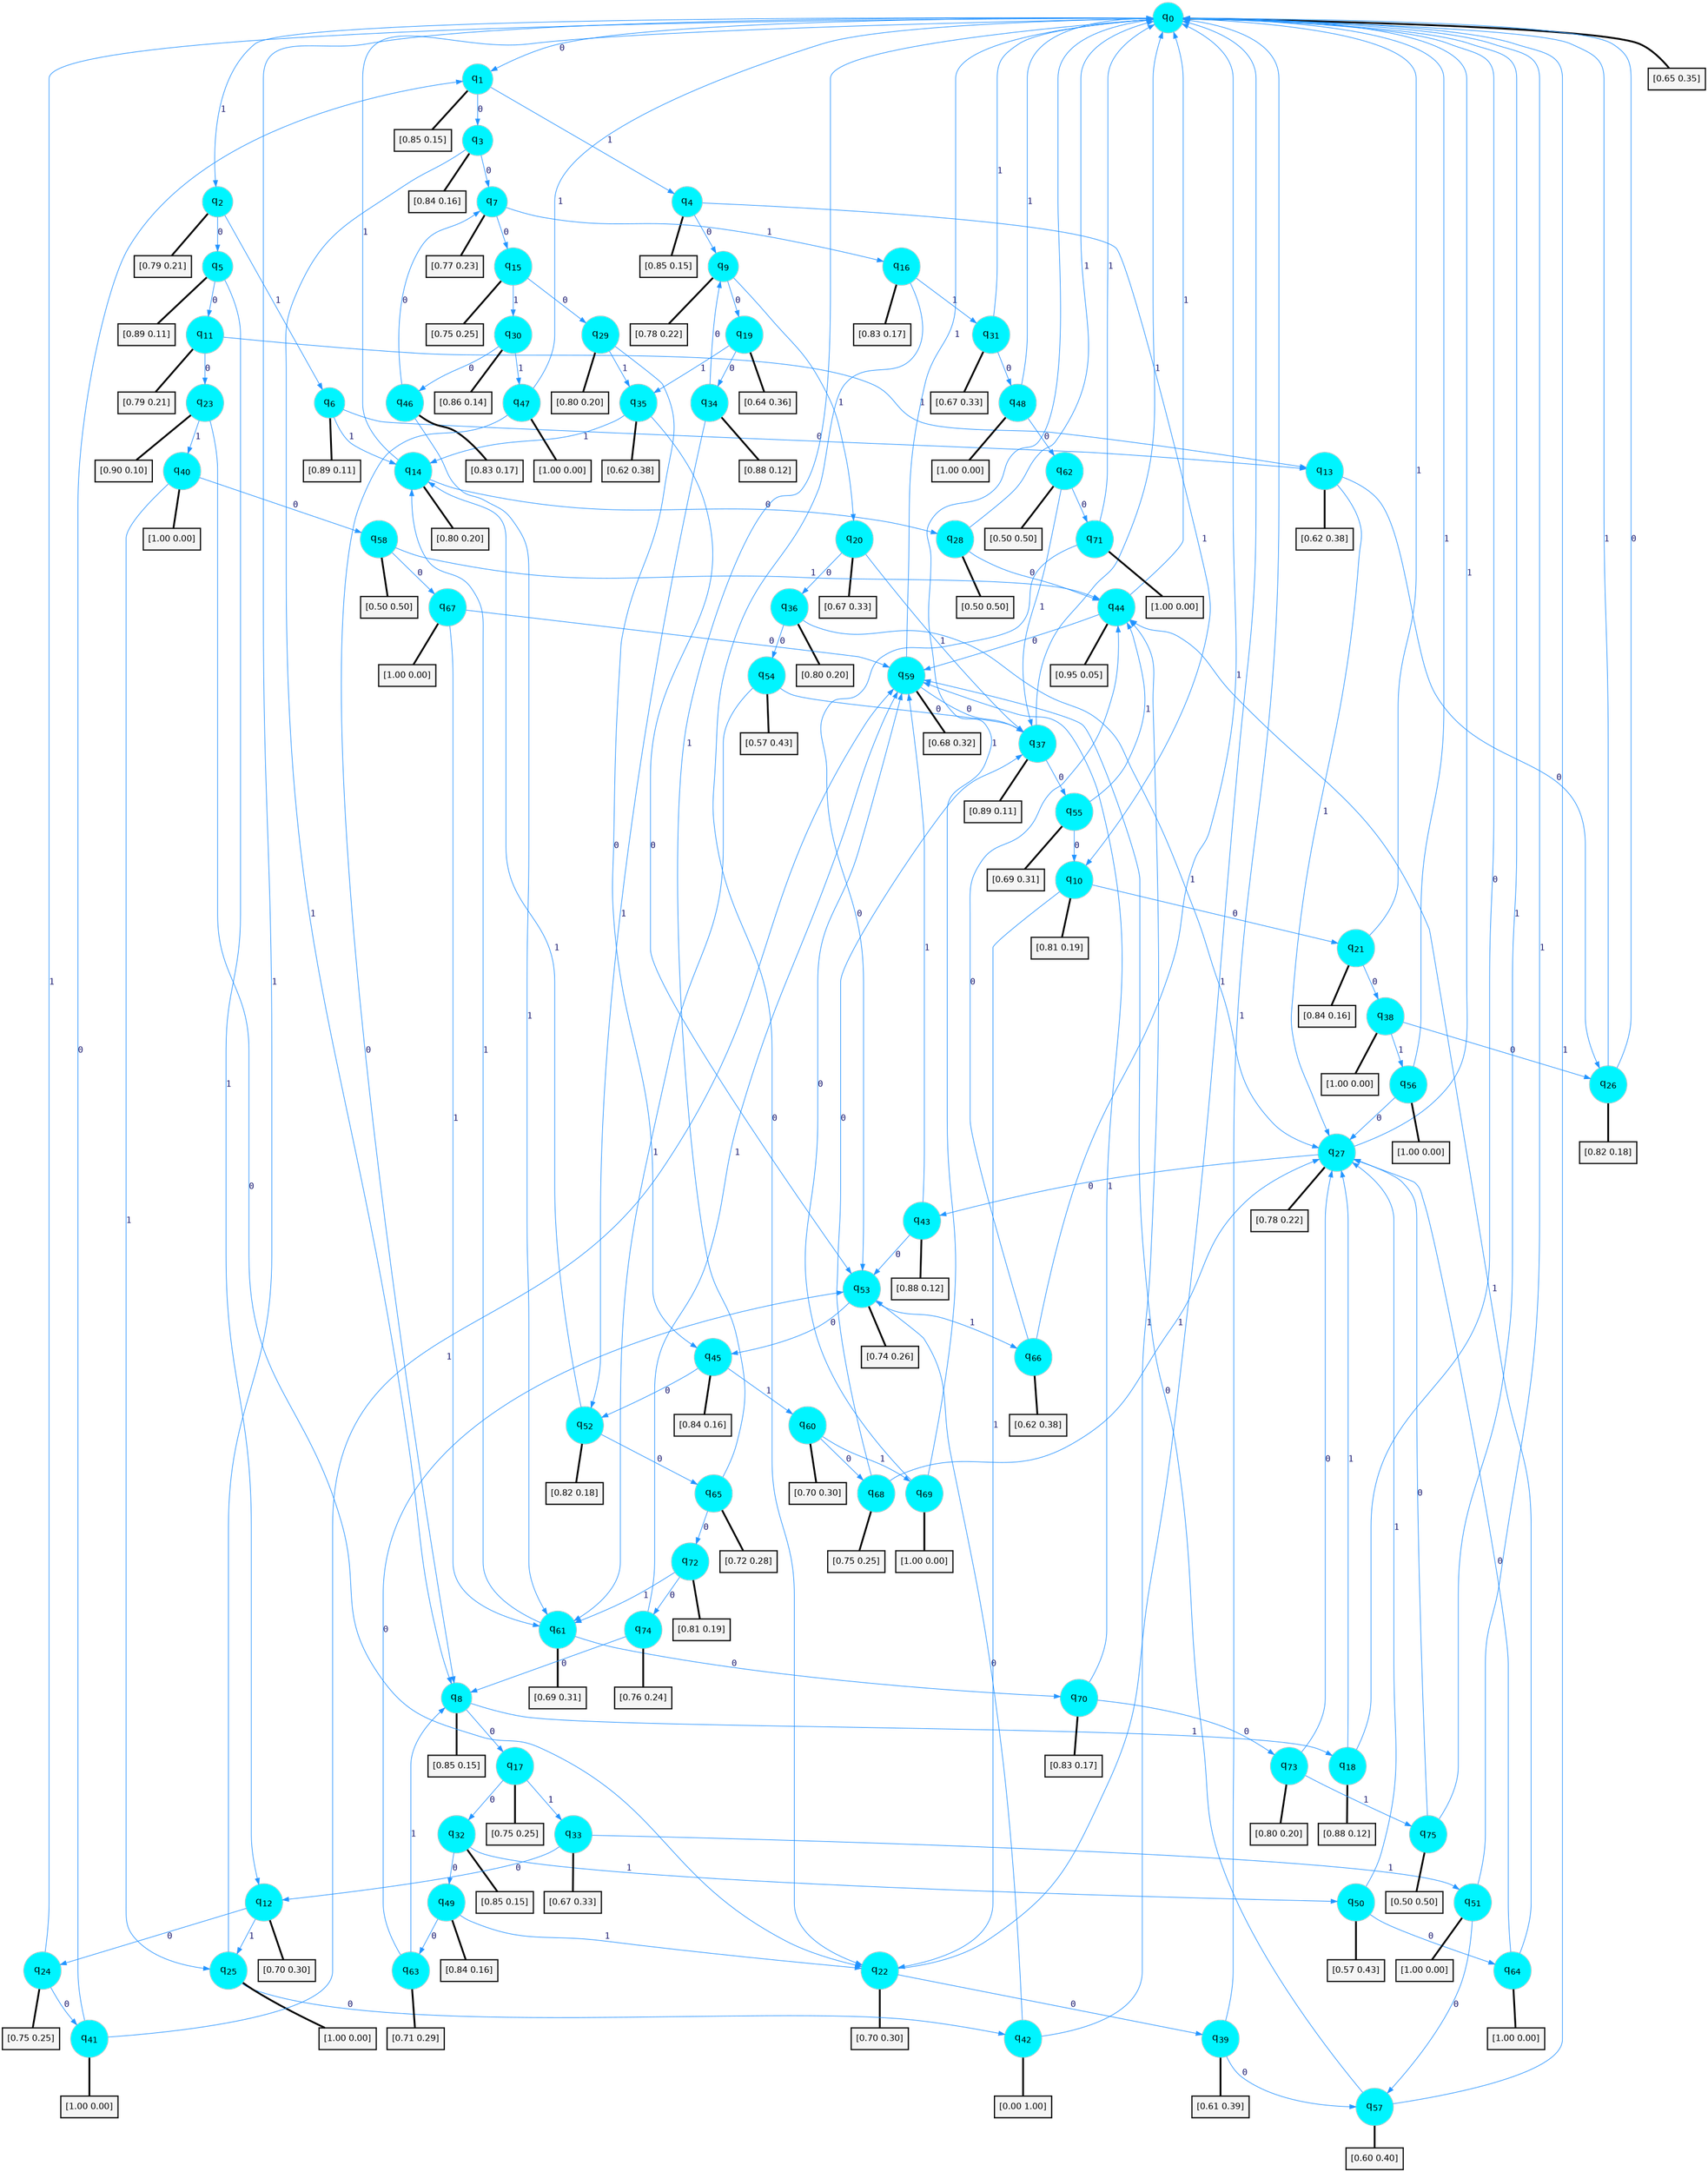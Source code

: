 digraph G {
graph [
bgcolor=transparent, dpi=300, rankdir=TD, size="40,25"];
node [
color=gray, fillcolor=turquoise1, fontcolor=black, fontname=Helvetica, fontsize=16, fontweight=bold, shape=circle, style=filled];
edge [
arrowsize=1, color=dodgerblue1, fontcolor=midnightblue, fontname=courier, fontweight=bold, penwidth=1, style=solid, weight=20];
0[label=<q<SUB>0</SUB>>];
1[label=<q<SUB>1</SUB>>];
2[label=<q<SUB>2</SUB>>];
3[label=<q<SUB>3</SUB>>];
4[label=<q<SUB>4</SUB>>];
5[label=<q<SUB>5</SUB>>];
6[label=<q<SUB>6</SUB>>];
7[label=<q<SUB>7</SUB>>];
8[label=<q<SUB>8</SUB>>];
9[label=<q<SUB>9</SUB>>];
10[label=<q<SUB>10</SUB>>];
11[label=<q<SUB>11</SUB>>];
12[label=<q<SUB>12</SUB>>];
13[label=<q<SUB>13</SUB>>];
14[label=<q<SUB>14</SUB>>];
15[label=<q<SUB>15</SUB>>];
16[label=<q<SUB>16</SUB>>];
17[label=<q<SUB>17</SUB>>];
18[label=<q<SUB>18</SUB>>];
19[label=<q<SUB>19</SUB>>];
20[label=<q<SUB>20</SUB>>];
21[label=<q<SUB>21</SUB>>];
22[label=<q<SUB>22</SUB>>];
23[label=<q<SUB>23</SUB>>];
24[label=<q<SUB>24</SUB>>];
25[label=<q<SUB>25</SUB>>];
26[label=<q<SUB>26</SUB>>];
27[label=<q<SUB>27</SUB>>];
28[label=<q<SUB>28</SUB>>];
29[label=<q<SUB>29</SUB>>];
30[label=<q<SUB>30</SUB>>];
31[label=<q<SUB>31</SUB>>];
32[label=<q<SUB>32</SUB>>];
33[label=<q<SUB>33</SUB>>];
34[label=<q<SUB>34</SUB>>];
35[label=<q<SUB>35</SUB>>];
36[label=<q<SUB>36</SUB>>];
37[label=<q<SUB>37</SUB>>];
38[label=<q<SUB>38</SUB>>];
39[label=<q<SUB>39</SUB>>];
40[label=<q<SUB>40</SUB>>];
41[label=<q<SUB>41</SUB>>];
42[label=<q<SUB>42</SUB>>];
43[label=<q<SUB>43</SUB>>];
44[label=<q<SUB>44</SUB>>];
45[label=<q<SUB>45</SUB>>];
46[label=<q<SUB>46</SUB>>];
47[label=<q<SUB>47</SUB>>];
48[label=<q<SUB>48</SUB>>];
49[label=<q<SUB>49</SUB>>];
50[label=<q<SUB>50</SUB>>];
51[label=<q<SUB>51</SUB>>];
52[label=<q<SUB>52</SUB>>];
53[label=<q<SUB>53</SUB>>];
54[label=<q<SUB>54</SUB>>];
55[label=<q<SUB>55</SUB>>];
56[label=<q<SUB>56</SUB>>];
57[label=<q<SUB>57</SUB>>];
58[label=<q<SUB>58</SUB>>];
59[label=<q<SUB>59</SUB>>];
60[label=<q<SUB>60</SUB>>];
61[label=<q<SUB>61</SUB>>];
62[label=<q<SUB>62</SUB>>];
63[label=<q<SUB>63</SUB>>];
64[label=<q<SUB>64</SUB>>];
65[label=<q<SUB>65</SUB>>];
66[label=<q<SUB>66</SUB>>];
67[label=<q<SUB>67</SUB>>];
68[label=<q<SUB>68</SUB>>];
69[label=<q<SUB>69</SUB>>];
70[label=<q<SUB>70</SUB>>];
71[label=<q<SUB>71</SUB>>];
72[label=<q<SUB>72</SUB>>];
73[label=<q<SUB>73</SUB>>];
74[label=<q<SUB>74</SUB>>];
75[label=<q<SUB>75</SUB>>];
76[label="[0.65 0.35]", shape=box,fontcolor=black, fontname=Helvetica, fontsize=14, penwidth=2, fillcolor=whitesmoke,color=black];
77[label="[0.85 0.15]", shape=box,fontcolor=black, fontname=Helvetica, fontsize=14, penwidth=2, fillcolor=whitesmoke,color=black];
78[label="[0.79 0.21]", shape=box,fontcolor=black, fontname=Helvetica, fontsize=14, penwidth=2, fillcolor=whitesmoke,color=black];
79[label="[0.84 0.16]", shape=box,fontcolor=black, fontname=Helvetica, fontsize=14, penwidth=2, fillcolor=whitesmoke,color=black];
80[label="[0.85 0.15]", shape=box,fontcolor=black, fontname=Helvetica, fontsize=14, penwidth=2, fillcolor=whitesmoke,color=black];
81[label="[0.89 0.11]", shape=box,fontcolor=black, fontname=Helvetica, fontsize=14, penwidth=2, fillcolor=whitesmoke,color=black];
82[label="[0.89 0.11]", shape=box,fontcolor=black, fontname=Helvetica, fontsize=14, penwidth=2, fillcolor=whitesmoke,color=black];
83[label="[0.77 0.23]", shape=box,fontcolor=black, fontname=Helvetica, fontsize=14, penwidth=2, fillcolor=whitesmoke,color=black];
84[label="[0.85 0.15]", shape=box,fontcolor=black, fontname=Helvetica, fontsize=14, penwidth=2, fillcolor=whitesmoke,color=black];
85[label="[0.78 0.22]", shape=box,fontcolor=black, fontname=Helvetica, fontsize=14, penwidth=2, fillcolor=whitesmoke,color=black];
86[label="[0.81 0.19]", shape=box,fontcolor=black, fontname=Helvetica, fontsize=14, penwidth=2, fillcolor=whitesmoke,color=black];
87[label="[0.79 0.21]", shape=box,fontcolor=black, fontname=Helvetica, fontsize=14, penwidth=2, fillcolor=whitesmoke,color=black];
88[label="[0.70 0.30]", shape=box,fontcolor=black, fontname=Helvetica, fontsize=14, penwidth=2, fillcolor=whitesmoke,color=black];
89[label="[0.62 0.38]", shape=box,fontcolor=black, fontname=Helvetica, fontsize=14, penwidth=2, fillcolor=whitesmoke,color=black];
90[label="[0.80 0.20]", shape=box,fontcolor=black, fontname=Helvetica, fontsize=14, penwidth=2, fillcolor=whitesmoke,color=black];
91[label="[0.75 0.25]", shape=box,fontcolor=black, fontname=Helvetica, fontsize=14, penwidth=2, fillcolor=whitesmoke,color=black];
92[label="[0.83 0.17]", shape=box,fontcolor=black, fontname=Helvetica, fontsize=14, penwidth=2, fillcolor=whitesmoke,color=black];
93[label="[0.75 0.25]", shape=box,fontcolor=black, fontname=Helvetica, fontsize=14, penwidth=2, fillcolor=whitesmoke,color=black];
94[label="[0.88 0.12]", shape=box,fontcolor=black, fontname=Helvetica, fontsize=14, penwidth=2, fillcolor=whitesmoke,color=black];
95[label="[0.64 0.36]", shape=box,fontcolor=black, fontname=Helvetica, fontsize=14, penwidth=2, fillcolor=whitesmoke,color=black];
96[label="[0.67 0.33]", shape=box,fontcolor=black, fontname=Helvetica, fontsize=14, penwidth=2, fillcolor=whitesmoke,color=black];
97[label="[0.84 0.16]", shape=box,fontcolor=black, fontname=Helvetica, fontsize=14, penwidth=2, fillcolor=whitesmoke,color=black];
98[label="[0.70 0.30]", shape=box,fontcolor=black, fontname=Helvetica, fontsize=14, penwidth=2, fillcolor=whitesmoke,color=black];
99[label="[0.90 0.10]", shape=box,fontcolor=black, fontname=Helvetica, fontsize=14, penwidth=2, fillcolor=whitesmoke,color=black];
100[label="[0.75 0.25]", shape=box,fontcolor=black, fontname=Helvetica, fontsize=14, penwidth=2, fillcolor=whitesmoke,color=black];
101[label="[1.00 0.00]", shape=box,fontcolor=black, fontname=Helvetica, fontsize=14, penwidth=2, fillcolor=whitesmoke,color=black];
102[label="[0.82 0.18]", shape=box,fontcolor=black, fontname=Helvetica, fontsize=14, penwidth=2, fillcolor=whitesmoke,color=black];
103[label="[0.78 0.22]", shape=box,fontcolor=black, fontname=Helvetica, fontsize=14, penwidth=2, fillcolor=whitesmoke,color=black];
104[label="[0.50 0.50]", shape=box,fontcolor=black, fontname=Helvetica, fontsize=14, penwidth=2, fillcolor=whitesmoke,color=black];
105[label="[0.80 0.20]", shape=box,fontcolor=black, fontname=Helvetica, fontsize=14, penwidth=2, fillcolor=whitesmoke,color=black];
106[label="[0.86 0.14]", shape=box,fontcolor=black, fontname=Helvetica, fontsize=14, penwidth=2, fillcolor=whitesmoke,color=black];
107[label="[0.67 0.33]", shape=box,fontcolor=black, fontname=Helvetica, fontsize=14, penwidth=2, fillcolor=whitesmoke,color=black];
108[label="[0.85 0.15]", shape=box,fontcolor=black, fontname=Helvetica, fontsize=14, penwidth=2, fillcolor=whitesmoke,color=black];
109[label="[0.67 0.33]", shape=box,fontcolor=black, fontname=Helvetica, fontsize=14, penwidth=2, fillcolor=whitesmoke,color=black];
110[label="[0.88 0.12]", shape=box,fontcolor=black, fontname=Helvetica, fontsize=14, penwidth=2, fillcolor=whitesmoke,color=black];
111[label="[0.62 0.38]", shape=box,fontcolor=black, fontname=Helvetica, fontsize=14, penwidth=2, fillcolor=whitesmoke,color=black];
112[label="[0.80 0.20]", shape=box,fontcolor=black, fontname=Helvetica, fontsize=14, penwidth=2, fillcolor=whitesmoke,color=black];
113[label="[0.89 0.11]", shape=box,fontcolor=black, fontname=Helvetica, fontsize=14, penwidth=2, fillcolor=whitesmoke,color=black];
114[label="[1.00 0.00]", shape=box,fontcolor=black, fontname=Helvetica, fontsize=14, penwidth=2, fillcolor=whitesmoke,color=black];
115[label="[0.61 0.39]", shape=box,fontcolor=black, fontname=Helvetica, fontsize=14, penwidth=2, fillcolor=whitesmoke,color=black];
116[label="[1.00 0.00]", shape=box,fontcolor=black, fontname=Helvetica, fontsize=14, penwidth=2, fillcolor=whitesmoke,color=black];
117[label="[1.00 0.00]", shape=box,fontcolor=black, fontname=Helvetica, fontsize=14, penwidth=2, fillcolor=whitesmoke,color=black];
118[label="[0.00 1.00]", shape=box,fontcolor=black, fontname=Helvetica, fontsize=14, penwidth=2, fillcolor=whitesmoke,color=black];
119[label="[0.88 0.12]", shape=box,fontcolor=black, fontname=Helvetica, fontsize=14, penwidth=2, fillcolor=whitesmoke,color=black];
120[label="[0.95 0.05]", shape=box,fontcolor=black, fontname=Helvetica, fontsize=14, penwidth=2, fillcolor=whitesmoke,color=black];
121[label="[0.84 0.16]", shape=box,fontcolor=black, fontname=Helvetica, fontsize=14, penwidth=2, fillcolor=whitesmoke,color=black];
122[label="[0.83 0.17]", shape=box,fontcolor=black, fontname=Helvetica, fontsize=14, penwidth=2, fillcolor=whitesmoke,color=black];
123[label="[1.00 0.00]", shape=box,fontcolor=black, fontname=Helvetica, fontsize=14, penwidth=2, fillcolor=whitesmoke,color=black];
124[label="[1.00 0.00]", shape=box,fontcolor=black, fontname=Helvetica, fontsize=14, penwidth=2, fillcolor=whitesmoke,color=black];
125[label="[0.84 0.16]", shape=box,fontcolor=black, fontname=Helvetica, fontsize=14, penwidth=2, fillcolor=whitesmoke,color=black];
126[label="[0.57 0.43]", shape=box,fontcolor=black, fontname=Helvetica, fontsize=14, penwidth=2, fillcolor=whitesmoke,color=black];
127[label="[1.00 0.00]", shape=box,fontcolor=black, fontname=Helvetica, fontsize=14, penwidth=2, fillcolor=whitesmoke,color=black];
128[label="[0.82 0.18]", shape=box,fontcolor=black, fontname=Helvetica, fontsize=14, penwidth=2, fillcolor=whitesmoke,color=black];
129[label="[0.74 0.26]", shape=box,fontcolor=black, fontname=Helvetica, fontsize=14, penwidth=2, fillcolor=whitesmoke,color=black];
130[label="[0.57 0.43]", shape=box,fontcolor=black, fontname=Helvetica, fontsize=14, penwidth=2, fillcolor=whitesmoke,color=black];
131[label="[0.69 0.31]", shape=box,fontcolor=black, fontname=Helvetica, fontsize=14, penwidth=2, fillcolor=whitesmoke,color=black];
132[label="[1.00 0.00]", shape=box,fontcolor=black, fontname=Helvetica, fontsize=14, penwidth=2, fillcolor=whitesmoke,color=black];
133[label="[0.60 0.40]", shape=box,fontcolor=black, fontname=Helvetica, fontsize=14, penwidth=2, fillcolor=whitesmoke,color=black];
134[label="[0.50 0.50]", shape=box,fontcolor=black, fontname=Helvetica, fontsize=14, penwidth=2, fillcolor=whitesmoke,color=black];
135[label="[0.68 0.32]", shape=box,fontcolor=black, fontname=Helvetica, fontsize=14, penwidth=2, fillcolor=whitesmoke,color=black];
136[label="[0.70 0.30]", shape=box,fontcolor=black, fontname=Helvetica, fontsize=14, penwidth=2, fillcolor=whitesmoke,color=black];
137[label="[0.69 0.31]", shape=box,fontcolor=black, fontname=Helvetica, fontsize=14, penwidth=2, fillcolor=whitesmoke,color=black];
138[label="[0.50 0.50]", shape=box,fontcolor=black, fontname=Helvetica, fontsize=14, penwidth=2, fillcolor=whitesmoke,color=black];
139[label="[0.71 0.29]", shape=box,fontcolor=black, fontname=Helvetica, fontsize=14, penwidth=2, fillcolor=whitesmoke,color=black];
140[label="[1.00 0.00]", shape=box,fontcolor=black, fontname=Helvetica, fontsize=14, penwidth=2, fillcolor=whitesmoke,color=black];
141[label="[0.72 0.28]", shape=box,fontcolor=black, fontname=Helvetica, fontsize=14, penwidth=2, fillcolor=whitesmoke,color=black];
142[label="[0.62 0.38]", shape=box,fontcolor=black, fontname=Helvetica, fontsize=14, penwidth=2, fillcolor=whitesmoke,color=black];
143[label="[1.00 0.00]", shape=box,fontcolor=black, fontname=Helvetica, fontsize=14, penwidth=2, fillcolor=whitesmoke,color=black];
144[label="[0.75 0.25]", shape=box,fontcolor=black, fontname=Helvetica, fontsize=14, penwidth=2, fillcolor=whitesmoke,color=black];
145[label="[1.00 0.00]", shape=box,fontcolor=black, fontname=Helvetica, fontsize=14, penwidth=2, fillcolor=whitesmoke,color=black];
146[label="[0.83 0.17]", shape=box,fontcolor=black, fontname=Helvetica, fontsize=14, penwidth=2, fillcolor=whitesmoke,color=black];
147[label="[1.00 0.00]", shape=box,fontcolor=black, fontname=Helvetica, fontsize=14, penwidth=2, fillcolor=whitesmoke,color=black];
148[label="[0.81 0.19]", shape=box,fontcolor=black, fontname=Helvetica, fontsize=14, penwidth=2, fillcolor=whitesmoke,color=black];
149[label="[0.80 0.20]", shape=box,fontcolor=black, fontname=Helvetica, fontsize=14, penwidth=2, fillcolor=whitesmoke,color=black];
150[label="[0.76 0.24]", shape=box,fontcolor=black, fontname=Helvetica, fontsize=14, penwidth=2, fillcolor=whitesmoke,color=black];
151[label="[0.50 0.50]", shape=box,fontcolor=black, fontname=Helvetica, fontsize=14, penwidth=2, fillcolor=whitesmoke,color=black];
0->1 [label=0];
0->2 [label=1];
0->76 [arrowhead=none, penwidth=3,color=black];
1->3 [label=0];
1->4 [label=1];
1->77 [arrowhead=none, penwidth=3,color=black];
2->5 [label=0];
2->6 [label=1];
2->78 [arrowhead=none, penwidth=3,color=black];
3->7 [label=0];
3->8 [label=1];
3->79 [arrowhead=none, penwidth=3,color=black];
4->9 [label=0];
4->10 [label=1];
4->80 [arrowhead=none, penwidth=3,color=black];
5->11 [label=0];
5->12 [label=1];
5->81 [arrowhead=none, penwidth=3,color=black];
6->13 [label=0];
6->14 [label=1];
6->82 [arrowhead=none, penwidth=3,color=black];
7->15 [label=0];
7->16 [label=1];
7->83 [arrowhead=none, penwidth=3,color=black];
8->17 [label=0];
8->18 [label=1];
8->84 [arrowhead=none, penwidth=3,color=black];
9->19 [label=0];
9->20 [label=1];
9->85 [arrowhead=none, penwidth=3,color=black];
10->21 [label=0];
10->22 [label=1];
10->86 [arrowhead=none, penwidth=3,color=black];
11->23 [label=0];
11->13 [label=1];
11->87 [arrowhead=none, penwidth=3,color=black];
12->24 [label=0];
12->25 [label=1];
12->88 [arrowhead=none, penwidth=3,color=black];
13->26 [label=0];
13->27 [label=1];
13->89 [arrowhead=none, penwidth=3,color=black];
14->28 [label=0];
14->0 [label=1];
14->90 [arrowhead=none, penwidth=3,color=black];
15->29 [label=0];
15->30 [label=1];
15->91 [arrowhead=none, penwidth=3,color=black];
16->22 [label=0];
16->31 [label=1];
16->92 [arrowhead=none, penwidth=3,color=black];
17->32 [label=0];
17->33 [label=1];
17->93 [arrowhead=none, penwidth=3,color=black];
18->0 [label=0];
18->27 [label=1];
18->94 [arrowhead=none, penwidth=3,color=black];
19->34 [label=0];
19->35 [label=1];
19->95 [arrowhead=none, penwidth=3,color=black];
20->36 [label=0];
20->37 [label=1];
20->96 [arrowhead=none, penwidth=3,color=black];
21->38 [label=0];
21->0 [label=1];
21->97 [arrowhead=none, penwidth=3,color=black];
22->39 [label=0];
22->0 [label=1];
22->98 [arrowhead=none, penwidth=3,color=black];
23->22 [label=0];
23->40 [label=1];
23->99 [arrowhead=none, penwidth=3,color=black];
24->41 [label=0];
24->0 [label=1];
24->100 [arrowhead=none, penwidth=3,color=black];
25->42 [label=0];
25->0 [label=1];
25->101 [arrowhead=none, penwidth=3,color=black];
26->0 [label=0];
26->0 [label=1];
26->102 [arrowhead=none, penwidth=3,color=black];
27->43 [label=0];
27->0 [label=1];
27->103 [arrowhead=none, penwidth=3,color=black];
28->44 [label=0];
28->0 [label=1];
28->104 [arrowhead=none, penwidth=3,color=black];
29->45 [label=0];
29->35 [label=1];
29->105 [arrowhead=none, penwidth=3,color=black];
30->46 [label=0];
30->47 [label=1];
30->106 [arrowhead=none, penwidth=3,color=black];
31->48 [label=0];
31->0 [label=1];
31->107 [arrowhead=none, penwidth=3,color=black];
32->49 [label=0];
32->50 [label=1];
32->108 [arrowhead=none, penwidth=3,color=black];
33->12 [label=0];
33->51 [label=1];
33->109 [arrowhead=none, penwidth=3,color=black];
34->9 [label=0];
34->52 [label=1];
34->110 [arrowhead=none, penwidth=3,color=black];
35->53 [label=0];
35->14 [label=1];
35->111 [arrowhead=none, penwidth=3,color=black];
36->54 [label=0];
36->27 [label=1];
36->112 [arrowhead=none, penwidth=3,color=black];
37->55 [label=0];
37->0 [label=1];
37->113 [arrowhead=none, penwidth=3,color=black];
38->26 [label=0];
38->56 [label=1];
38->114 [arrowhead=none, penwidth=3,color=black];
39->57 [label=0];
39->0 [label=1];
39->115 [arrowhead=none, penwidth=3,color=black];
40->58 [label=0];
40->25 [label=1];
40->116 [arrowhead=none, penwidth=3,color=black];
41->1 [label=0];
41->59 [label=1];
41->117 [arrowhead=none, penwidth=3,color=black];
42->53 [label=0];
42->44 [label=1];
42->118 [arrowhead=none, penwidth=3,color=black];
43->53 [label=0];
43->59 [label=1];
43->119 [arrowhead=none, penwidth=3,color=black];
44->59 [label=0];
44->0 [label=1];
44->120 [arrowhead=none, penwidth=3,color=black];
45->52 [label=0];
45->60 [label=1];
45->121 [arrowhead=none, penwidth=3,color=black];
46->7 [label=0];
46->61 [label=1];
46->122 [arrowhead=none, penwidth=3,color=black];
47->8 [label=0];
47->0 [label=1];
47->123 [arrowhead=none, penwidth=3,color=black];
48->62 [label=0];
48->0 [label=1];
48->124 [arrowhead=none, penwidth=3,color=black];
49->63 [label=0];
49->22 [label=1];
49->125 [arrowhead=none, penwidth=3,color=black];
50->64 [label=0];
50->27 [label=1];
50->126 [arrowhead=none, penwidth=3,color=black];
51->57 [label=0];
51->0 [label=1];
51->127 [arrowhead=none, penwidth=3,color=black];
52->65 [label=0];
52->14 [label=1];
52->128 [arrowhead=none, penwidth=3,color=black];
53->45 [label=0];
53->66 [label=1];
53->129 [arrowhead=none, penwidth=3,color=black];
54->37 [label=0];
54->61 [label=1];
54->130 [arrowhead=none, penwidth=3,color=black];
55->10 [label=0];
55->44 [label=1];
55->131 [arrowhead=none, penwidth=3,color=black];
56->27 [label=0];
56->0 [label=1];
56->132 [arrowhead=none, penwidth=3,color=black];
57->59 [label=0];
57->0 [label=1];
57->133 [arrowhead=none, penwidth=3,color=black];
58->67 [label=0];
58->44 [label=1];
58->134 [arrowhead=none, penwidth=3,color=black];
59->37 [label=0];
59->0 [label=1];
59->135 [arrowhead=none, penwidth=3,color=black];
60->68 [label=0];
60->69 [label=1];
60->136 [arrowhead=none, penwidth=3,color=black];
61->70 [label=0];
61->14 [label=1];
61->137 [arrowhead=none, penwidth=3,color=black];
62->71 [label=0];
62->37 [label=1];
62->138 [arrowhead=none, penwidth=3,color=black];
63->53 [label=0];
63->8 [label=1];
63->139 [arrowhead=none, penwidth=3,color=black];
64->27 [label=0];
64->44 [label=1];
64->140 [arrowhead=none, penwidth=3,color=black];
65->72 [label=0];
65->0 [label=1];
65->141 [arrowhead=none, penwidth=3,color=black];
66->44 [label=0];
66->0 [label=1];
66->142 [arrowhead=none, penwidth=3,color=black];
67->59 [label=0];
67->61 [label=1];
67->143 [arrowhead=none, penwidth=3,color=black];
68->37 [label=0];
68->27 [label=1];
68->144 [arrowhead=none, penwidth=3,color=black];
69->59 [label=0];
69->0 [label=1];
69->145 [arrowhead=none, penwidth=3,color=black];
70->73 [label=0];
70->59 [label=1];
70->146 [arrowhead=none, penwidth=3,color=black];
71->53 [label=0];
71->0 [label=1];
71->147 [arrowhead=none, penwidth=3,color=black];
72->74 [label=0];
72->61 [label=1];
72->148 [arrowhead=none, penwidth=3,color=black];
73->27 [label=0];
73->75 [label=1];
73->149 [arrowhead=none, penwidth=3,color=black];
74->8 [label=0];
74->59 [label=1];
74->150 [arrowhead=none, penwidth=3,color=black];
75->27 [label=0];
75->0 [label=1];
75->151 [arrowhead=none, penwidth=3,color=black];
}
